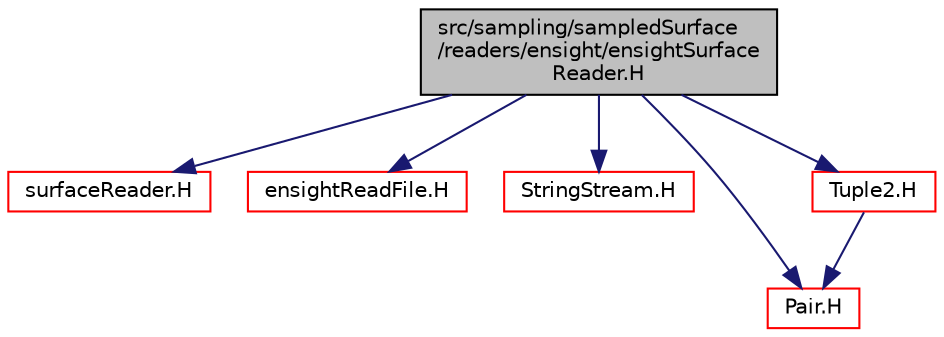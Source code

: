 digraph "src/sampling/sampledSurface/readers/ensight/ensightSurfaceReader.H"
{
  bgcolor="transparent";
  edge [fontname="Helvetica",fontsize="10",labelfontname="Helvetica",labelfontsize="10"];
  node [fontname="Helvetica",fontsize="10",shape=record];
  Node1 [label="src/sampling/sampledSurface\l/readers/ensight/ensightSurface\lReader.H",height=0.2,width=0.4,color="black", fillcolor="grey75", style="filled" fontcolor="black"];
  Node1 -> Node2 [color="midnightblue",fontsize="10",style="solid",fontname="Helvetica"];
  Node2 [label="surfaceReader.H",height=0.2,width=0.4,color="red",URL="$surfaceReader_8H.html"];
  Node1 -> Node3 [color="midnightblue",fontsize="10",style="solid",fontname="Helvetica"];
  Node3 [label="ensightReadFile.H",height=0.2,width=0.4,color="red",URL="$ensightReadFile_8H.html"];
  Node1 -> Node4 [color="midnightblue",fontsize="10",style="solid",fontname="Helvetica"];
  Node4 [label="StringStream.H",height=0.2,width=0.4,color="red",URL="$StringStream_8H.html",tooltip="Input/output from string buffers. "];
  Node1 -> Node5 [color="midnightblue",fontsize="10",style="solid",fontname="Helvetica"];
  Node5 [label="Pair.H",height=0.2,width=0.4,color="red",URL="$Pair_8H.html"];
  Node1 -> Node6 [color="midnightblue",fontsize="10",style="solid",fontname="Helvetica"];
  Node6 [label="Tuple2.H",height=0.2,width=0.4,color="red",URL="$Tuple2_8H.html"];
  Node6 -> Node5 [color="midnightblue",fontsize="10",style="solid",fontname="Helvetica"];
}
